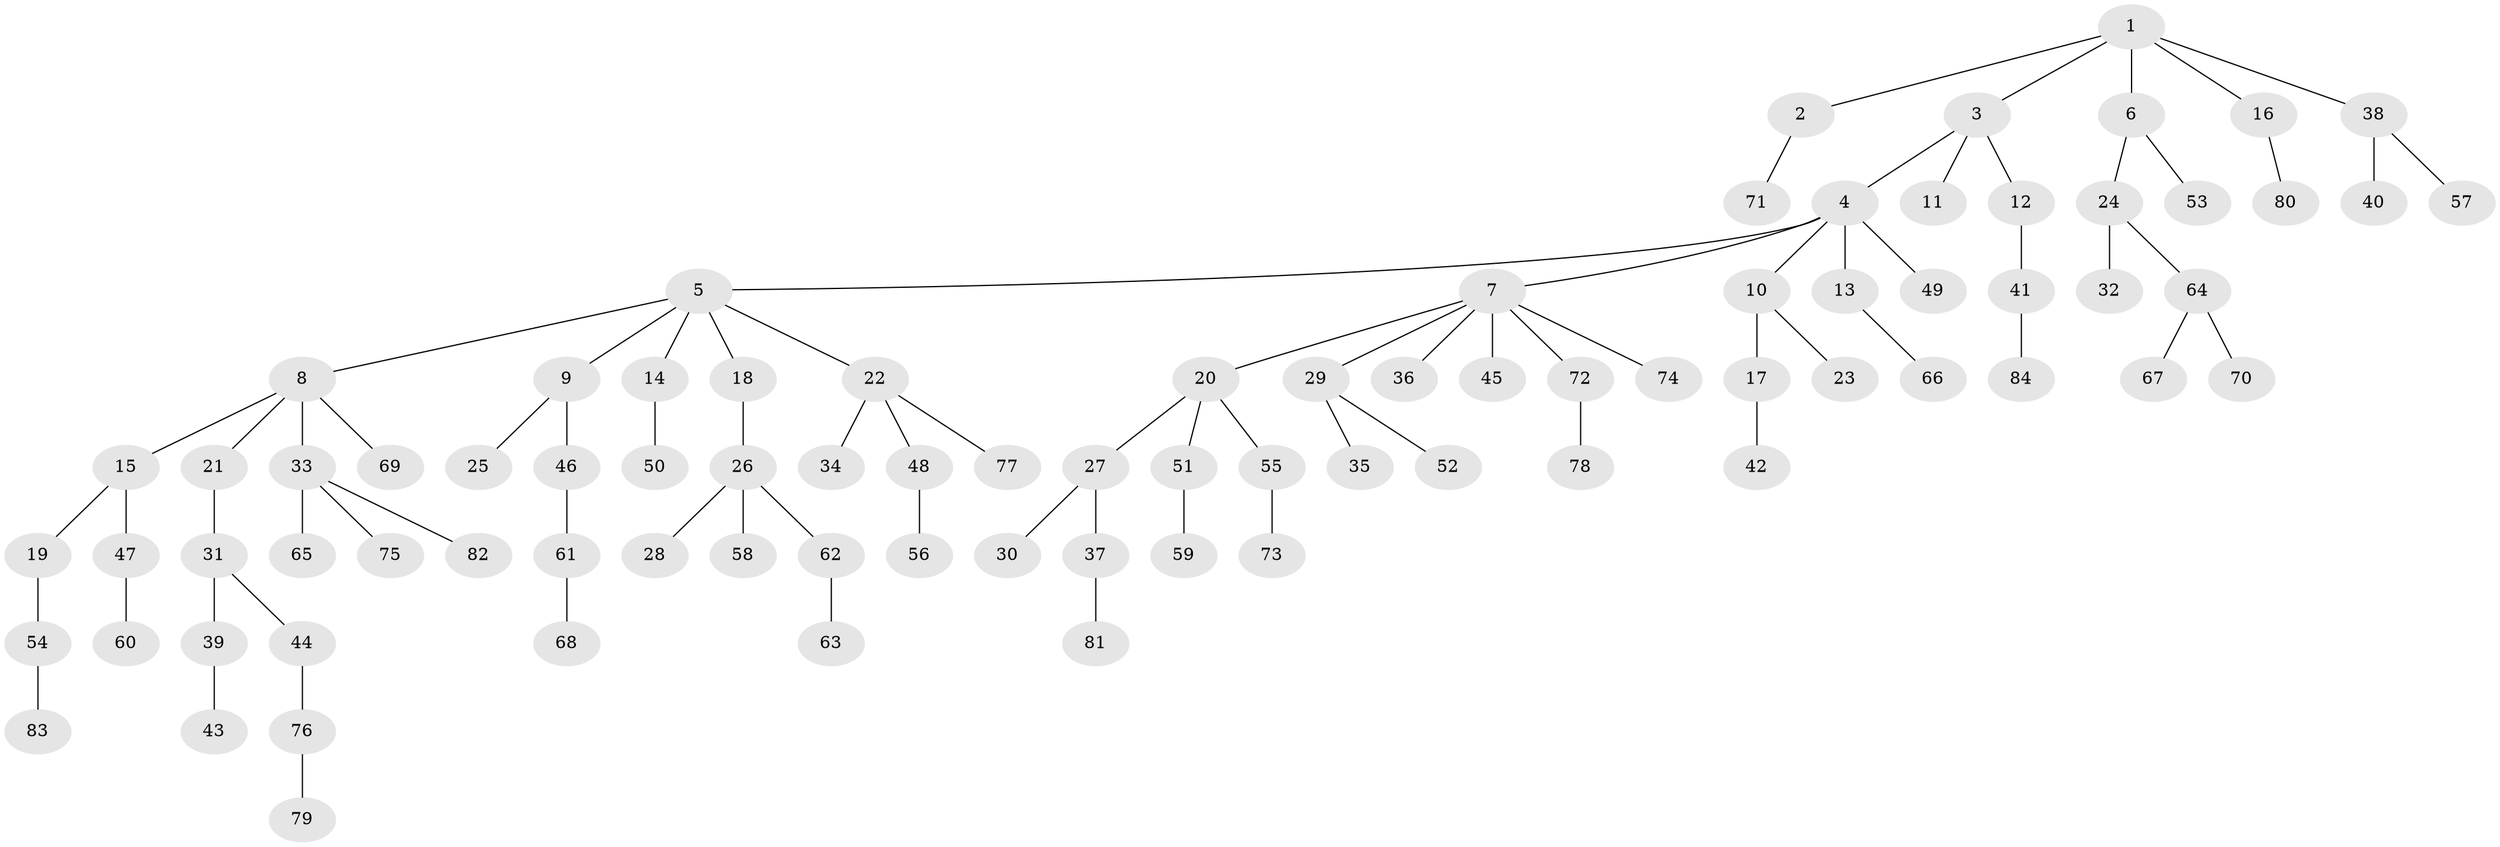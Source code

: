 // Generated by graph-tools (version 1.1) at 2025/11/02/27/25 16:11:27]
// undirected, 84 vertices, 83 edges
graph export_dot {
graph [start="1"]
  node [color=gray90,style=filled];
  1;
  2;
  3;
  4;
  5;
  6;
  7;
  8;
  9;
  10;
  11;
  12;
  13;
  14;
  15;
  16;
  17;
  18;
  19;
  20;
  21;
  22;
  23;
  24;
  25;
  26;
  27;
  28;
  29;
  30;
  31;
  32;
  33;
  34;
  35;
  36;
  37;
  38;
  39;
  40;
  41;
  42;
  43;
  44;
  45;
  46;
  47;
  48;
  49;
  50;
  51;
  52;
  53;
  54;
  55;
  56;
  57;
  58;
  59;
  60;
  61;
  62;
  63;
  64;
  65;
  66;
  67;
  68;
  69;
  70;
  71;
  72;
  73;
  74;
  75;
  76;
  77;
  78;
  79;
  80;
  81;
  82;
  83;
  84;
  1 -- 2;
  1 -- 3;
  1 -- 6;
  1 -- 16;
  1 -- 38;
  2 -- 71;
  3 -- 4;
  3 -- 11;
  3 -- 12;
  4 -- 5;
  4 -- 7;
  4 -- 10;
  4 -- 13;
  4 -- 49;
  5 -- 8;
  5 -- 9;
  5 -- 14;
  5 -- 18;
  5 -- 22;
  6 -- 24;
  6 -- 53;
  7 -- 20;
  7 -- 29;
  7 -- 36;
  7 -- 45;
  7 -- 72;
  7 -- 74;
  8 -- 15;
  8 -- 21;
  8 -- 33;
  8 -- 69;
  9 -- 25;
  9 -- 46;
  10 -- 17;
  10 -- 23;
  12 -- 41;
  13 -- 66;
  14 -- 50;
  15 -- 19;
  15 -- 47;
  16 -- 80;
  17 -- 42;
  18 -- 26;
  19 -- 54;
  20 -- 27;
  20 -- 51;
  20 -- 55;
  21 -- 31;
  22 -- 34;
  22 -- 48;
  22 -- 77;
  24 -- 32;
  24 -- 64;
  26 -- 28;
  26 -- 58;
  26 -- 62;
  27 -- 30;
  27 -- 37;
  29 -- 35;
  29 -- 52;
  31 -- 39;
  31 -- 44;
  33 -- 65;
  33 -- 75;
  33 -- 82;
  37 -- 81;
  38 -- 40;
  38 -- 57;
  39 -- 43;
  41 -- 84;
  44 -- 76;
  46 -- 61;
  47 -- 60;
  48 -- 56;
  51 -- 59;
  54 -- 83;
  55 -- 73;
  61 -- 68;
  62 -- 63;
  64 -- 67;
  64 -- 70;
  72 -- 78;
  76 -- 79;
}
